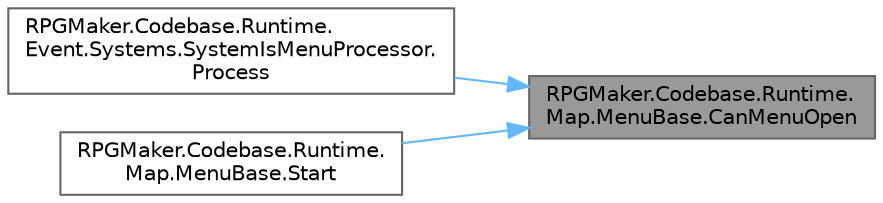 digraph "RPGMaker.Codebase.Runtime.Map.MenuBase.CanMenuOpen"
{
 // LATEX_PDF_SIZE
  bgcolor="transparent";
  edge [fontname=Helvetica,fontsize=10,labelfontname=Helvetica,labelfontsize=10];
  node [fontname=Helvetica,fontsize=10,shape=box,height=0.2,width=0.4];
  rankdir="RL";
  Node1 [id="Node000001",label="RPGMaker.Codebase.Runtime.\lMap.MenuBase.CanMenuOpen",height=0.2,width=0.4,color="gray40", fillcolor="grey60", style="filled", fontcolor="black",tooltip="メニューが開けるかどうかの設定を行う"];
  Node1 -> Node2 [id="edge1_Node000001_Node000002",dir="back",color="steelblue1",style="solid",tooltip=" "];
  Node2 [id="Node000002",label="RPGMaker.Codebase.Runtime.\lEvent.Systems.SystemIsMenuProcessor.\lProcess",height=0.2,width=0.4,color="grey40", fillcolor="white", style="filled",URL="$d2/d68/class_r_p_g_maker_1_1_codebase_1_1_runtime_1_1_event_1_1_systems_1_1_system_is_menu_processor.html#a2f8518f607ec147660ef03875485cd30",tooltip=" "];
  Node1 -> Node3 [id="edge2_Node000001_Node000003",dir="back",color="steelblue1",style="solid",tooltip=" "];
  Node3 [id="Node000003",label="RPGMaker.Codebase.Runtime.\lMap.MenuBase.Start",height=0.2,width=0.4,color="grey40", fillcolor="white", style="filled",URL="$d4/d87/class_r_p_g_maker_1_1_codebase_1_1_runtime_1_1_map_1_1_menu_base.html#ab8ad905ff46339e96dec9ed2cbe31306",tooltip=" "];
}
